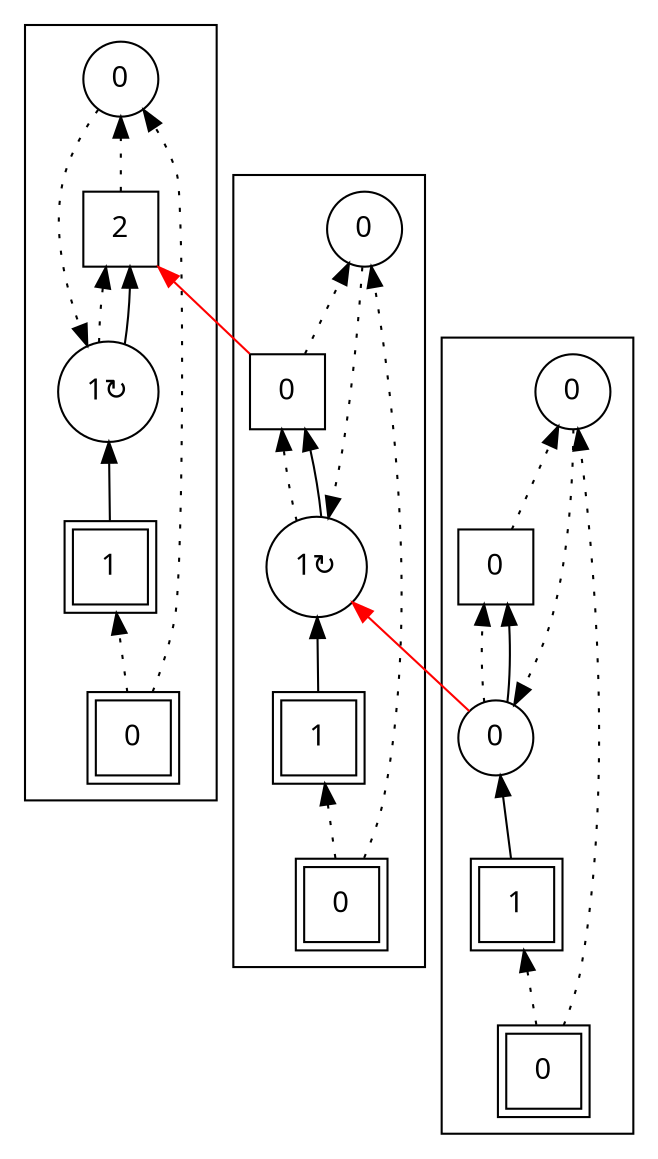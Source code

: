digraph G {
rankdir = BT;
subgraph cluster_Player1X1XGround0X1XSausage00X1XSausage10X1XIsland0X1X {
Node [ fontname="Apple Symbols"];
Player1X1XGround0X1XSausage00X1XSausage10X1XIsland0X1X_Player[ label ="1"  shape=square peripheries=2 ];
Player1X1XGround0X1XSausage00X1XSausage10X1XIsland0X1X_Ground[ label ="0"  shape=square peripheries=2 ];
Player1X1XGround0X1XSausage00X1XSausage10X1XIsland0X1X_Sausage0[ label ="0"  shape=circle ];
Player1X1XGround0X1XSausage00X1XSausage10X1XIsland0X1X_Sausage1[ label ="0"  shape=circle ];
Player1X1XGround0X1XSausage00X1XSausage10X1XIsland0X1X_Island[ label ="0"  shape=square ];
	"Player1X1XGround0X1XSausage00X1XSausage10X1XIsland0X1X_Ground" -> "Player1X1XGround0X1XSausage00X1XSausage10X1XIsland0X1X_Player" [style=dotted];
	"Player1X1XGround0X1XSausage00X1XSausage10X1XIsland0X1X_Player" -> "Player1X1XGround0X1XSausage00X1XSausage10X1XIsland0X1X_Sausage0";
	"Player1X1XGround0X1XSausage00X1XSausage10X1XIsland0X1X_Sausage1" -> "Player1X1XGround0X1XSausage00X1XSausage10X1XIsland0X1X_Sausage0" [style=dotted];
	"Player1X1XGround0X1XSausage00X1XSausage10X1XIsland0X1X_Sausage0" -> "Player1X1XGround0X1XSausage00X1XSausage10X1XIsland0X1X_Island" [style=dotted];
	"Player1X1XGround0X1XSausage00X1XSausage10X1XIsland0X1X_Sausage0" -> "Player1X1XGround0X1XSausage00X1XSausage10X1XIsland0X1X_Island";
	"Player1X1XGround0X1XSausage00X1XSausage10X1XIsland0X1X_Ground" -> "Player1X1XGround0X1XSausage00X1XSausage10X1XIsland0X1X_Sausage1" [style=dotted];
	"Player1X1XGround0X1XSausage00X1XSausage10X1XIsland0X1X_Island" -> "Player1X1XGround0X1XSausage00X1XSausage10X1XIsland0X1X_Sausage1" [style=dotted];
}
subgraph cluster_Player1X1XGround0X1XSausage01X2XSausage10X1XIsland0X1X {
Node [ fontname="Apple Symbols"];
Player1X1XGround0X1XSausage01X2XSausage10X1XIsland0X1X_Player[ label ="1"  shape=square peripheries=2 ];
Player1X1XGround0X1XSausage01X2XSausage10X1XIsland0X1X_Ground[ label ="0"  shape=square peripheries=2 ];
Player1X1XGround0X1XSausage01X2XSausage10X1XIsland0X1X_Sausage0[ label ="1&#8635;"  shape=circle ];
Player1X1XGround0X1XSausage01X2XSausage10X1XIsland0X1X_Sausage1[ label ="0"  shape=circle ];
Player1X1XGround0X1XSausage01X2XSausage10X1XIsland0X1X_Island[ label ="0"  shape=square ];
	"Player1X1XGround0X1XSausage01X2XSausage10X1XIsland0X1X_Ground" -> "Player1X1XGround0X1XSausage01X2XSausage10X1XIsland0X1X_Player" [style=dotted];
	"Player1X1XGround0X1XSausage01X2XSausage10X1XIsland0X1X_Player" -> "Player1X1XGround0X1XSausage01X2XSausage10X1XIsland0X1X_Sausage0";
	"Player1X1XGround0X1XSausage01X2XSausage10X1XIsland0X1X_Sausage1" -> "Player1X1XGround0X1XSausage01X2XSausage10X1XIsland0X1X_Sausage0" [style=dotted];
	"Player1X1XGround0X1XSausage01X2XSausage10X1XIsland0X1X_Sausage0" -> "Player1X1XGround0X1XSausage01X2XSausage10X1XIsland0X1X_Island" [style=dotted];
	"Player1X1XGround0X1XSausage01X2XSausage10X1XIsland0X1X_Sausage0" -> "Player1X1XGround0X1XSausage01X2XSausage10X1XIsland0X1X_Island";
	"Player1X1XGround0X1XSausage01X2XSausage10X1XIsland0X1X_Ground" -> "Player1X1XGround0X1XSausage01X2XSausage10X1XIsland0X1X_Sausage1" [style=dotted];
	"Player1X1XGround0X1XSausage01X2XSausage10X1XIsland0X1X_Island" -> "Player1X1XGround0X1XSausage01X2XSausage10X1XIsland0X1X_Sausage1" [style=dotted];
}
subgraph cluster_Player1X1XGround0X1XSausage01X2XSausage10X1XIsland2X1X {
Node [ fontname="Apple Symbols"];
Player1X1XGround0X1XSausage01X2XSausage10X1XIsland2X1X_Player[ label ="1"  shape=square peripheries=2 ];
Player1X1XGround0X1XSausage01X2XSausage10X1XIsland2X1X_Ground[ label ="0"  shape=square peripheries=2 ];
Player1X1XGround0X1XSausage01X2XSausage10X1XIsland2X1X_Sausage0[ label ="1&#8635;"  shape=circle ];
Player1X1XGround0X1XSausage01X2XSausage10X1XIsland2X1X_Sausage1[ label ="0"  shape=circle ];
Player1X1XGround0X1XSausage01X2XSausage10X1XIsland2X1X_Island[ label ="2"  shape=square ];
	"Player1X1XGround0X1XSausage01X2XSausage10X1XIsland2X1X_Ground" -> "Player1X1XGround0X1XSausage01X2XSausage10X1XIsland2X1X_Player" [style=dotted];
	"Player1X1XGround0X1XSausage01X2XSausage10X1XIsland2X1X_Player" -> "Player1X1XGround0X1XSausage01X2XSausage10X1XIsland2X1X_Sausage0";
	"Player1X1XGround0X1XSausage01X2XSausage10X1XIsland2X1X_Sausage1" -> "Player1X1XGround0X1XSausage01X2XSausage10X1XIsland2X1X_Sausage0" [style=dotted];
	"Player1X1XGround0X1XSausage01X2XSausage10X1XIsland2X1X_Sausage0" -> "Player1X1XGround0X1XSausage01X2XSausage10X1XIsland2X1X_Island" [style=dotted];
	"Player1X1XGround0X1XSausage01X2XSausage10X1XIsland2X1X_Sausage0" -> "Player1X1XGround0X1XSausage01X2XSausage10X1XIsland2X1X_Island";
	"Player1X1XGround0X1XSausage01X2XSausage10X1XIsland2X1X_Ground" -> "Player1X1XGround0X1XSausage01X2XSausage10X1XIsland2X1X_Sausage1" [style=dotted];
	"Player1X1XGround0X1XSausage01X2XSausage10X1XIsland2X1X_Island" -> "Player1X1XGround0X1XSausage01X2XSausage10X1XIsland2X1X_Sausage1" [style=dotted];
}
	"Player1X1XGround0X1XSausage00X1XSausage10X1XIsland0X1X_Sausage0" -> "Player1X1XGround0X1XSausage01X2XSausage10X1XIsland0X1X_Sausage0" [ ltail = Player1X1XGround0X1XSausage00X1XSausage10X1XIsland0X1X_Sausage0 rtail = Player1X1XGround0X1XSausage01X2XSausage10X1XIsland0X1X_Sausage0 color=red ];
	"Player1X1XGround0X1XSausage01X2XSausage10X1XIsland0X1X_Island" -> "Player1X1XGround0X1XSausage01X2XSausage10X1XIsland2X1X_Island" [ ltail = Player1X1XGround0X1XSausage01X2XSausage10X1XIsland0X1X_Island rtail = Player1X1XGround0X1XSausage01X2XSausage10X1XIsland2X1X_Island color=red ];
}